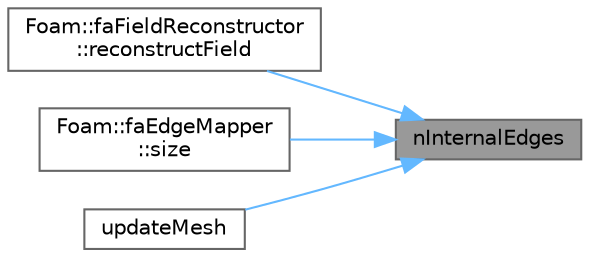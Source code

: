 digraph "nInternalEdges"
{
 // LATEX_PDF_SIZE
  bgcolor="transparent";
  edge [fontname=Helvetica,fontsize=10,labelfontname=Helvetica,labelfontsize=10];
  node [fontname=Helvetica,fontsize=10,shape=box,height=0.2,width=0.4];
  rankdir="RL";
  Node1 [id="Node000001",label="nInternalEdges",height=0.2,width=0.4,color="gray40", fillcolor="grey60", style="filled", fontcolor="black",tooltip=" "];
  Node1 -> Node2 [id="edge1_Node000001_Node000002",dir="back",color="steelblue1",style="solid",tooltip=" "];
  Node2 [id="Node000002",label="Foam::faFieldReconstructor\l::reconstructField",height=0.2,width=0.4,color="grey40", fillcolor="white", style="filled",URL="$classFoam_1_1faFieldReconstructor.html#a029c724e0e642f5b841d9d15b4d16e1d",tooltip=" "];
  Node1 -> Node3 [id="edge2_Node000001_Node000003",dir="back",color="steelblue1",style="solid",tooltip=" "];
  Node3 [id="Node000003",label="Foam::faEdgeMapper\l::size",height=0.2,width=0.4,color="grey40", fillcolor="white", style="filled",URL="$classFoam_1_1faEdgeMapper.html#a03bc1200aac252c4d3e18657d700b71c",tooltip=" "];
  Node1 -> Node4 [id="edge3_Node000001_Node000004",dir="back",color="steelblue1",style="solid",tooltip=" "];
  Node4 [id="Node000004",label="updateMesh",height=0.2,width=0.4,color="grey40", fillcolor="white", style="filled",URL="$classFoam_1_1faMesh.html#ad57565956fd4064299f4bd3c4eebb1d4",tooltip=" "];
}
